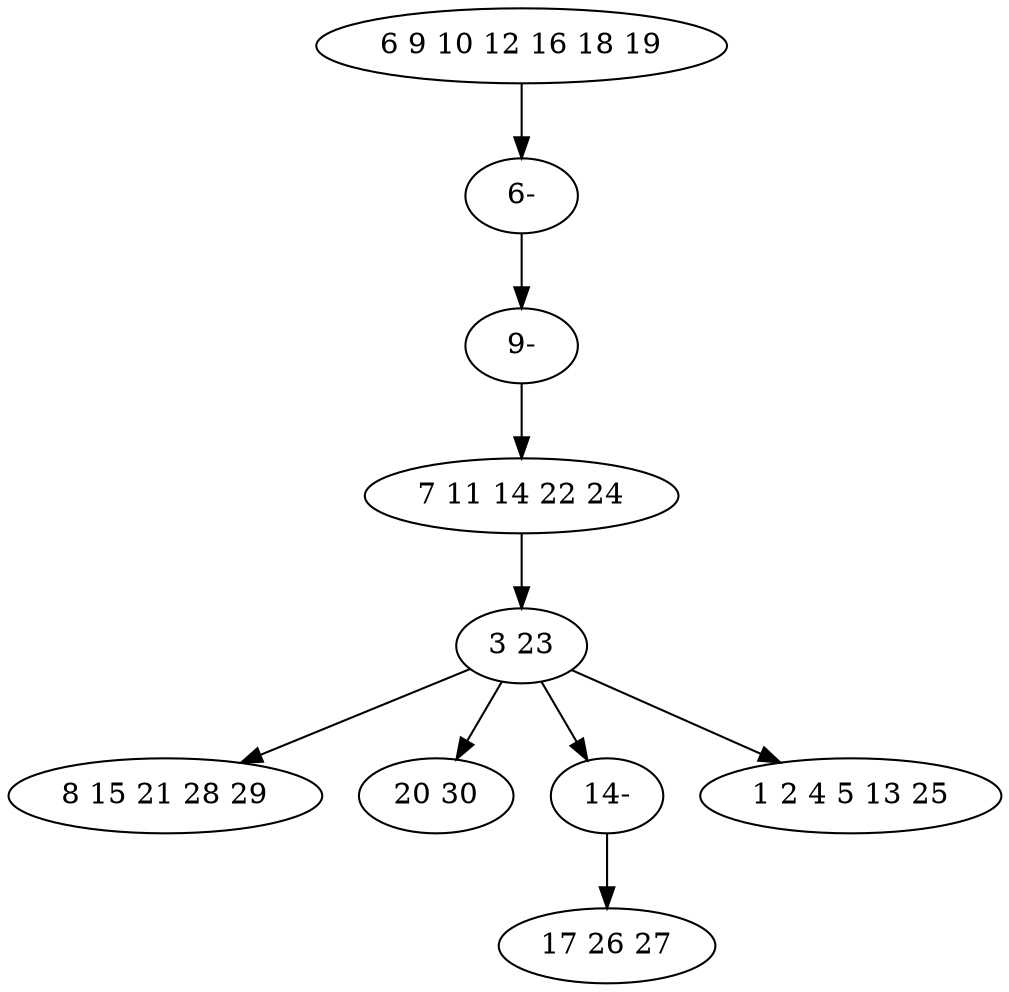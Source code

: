 digraph true_tree {
	"0" -> "7"
	"1" -> "2"
	"2" -> "3"
	"2" -> "4"
	"2" -> "8"
	"2" -> "6"
	"7" -> "9"
	"8" -> "5"
	"9" -> "1"
	"0" [label="6 9 10 12 16 18 19"];
	"1" [label="7 11 14 22 24"];
	"2" [label="3 23"];
	"3" [label="8 15 21 28 29"];
	"4" [label="20 30"];
	"5" [label="17 26 27"];
	"6" [label="1 2 4 5 13 25"];
	"7" [label="6-"];
	"8" [label="14-"];
	"9" [label="9-"];
}
